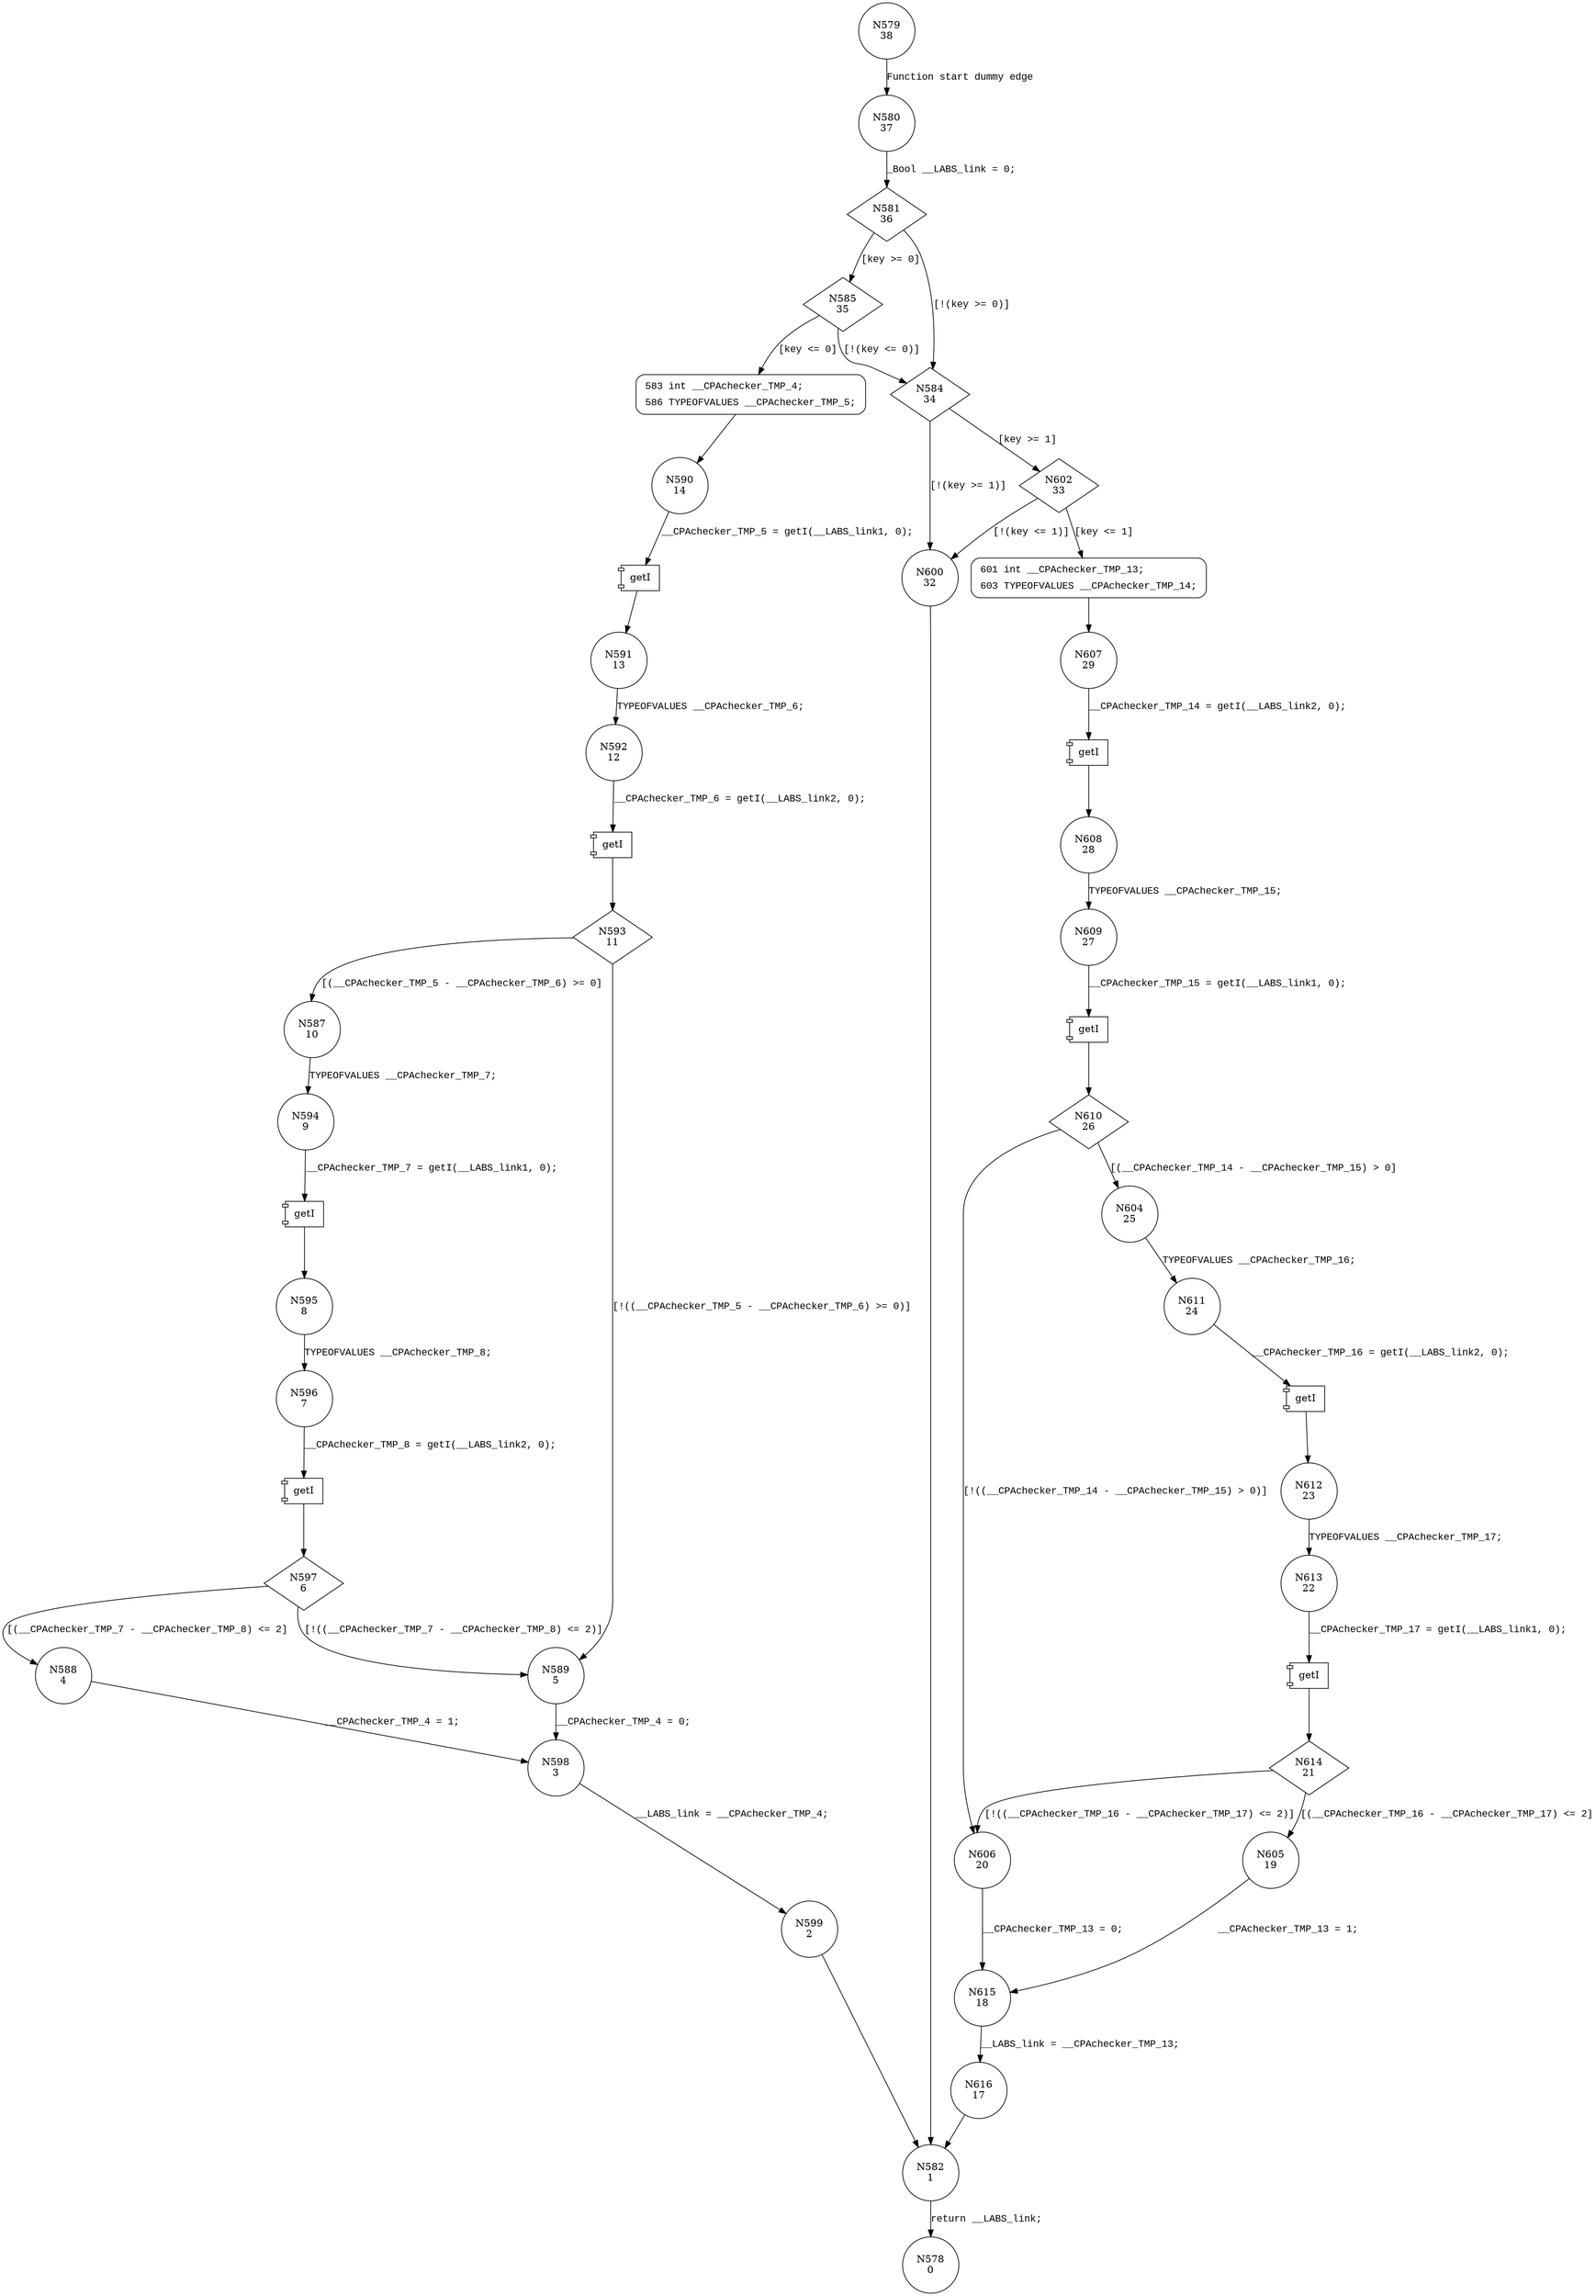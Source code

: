 digraph link {
579 [shape="circle" label="N579\n38"]
580 [shape="circle" label="N580\n37"]
581 [shape="diamond" label="N581\n36"]
585 [shape="diamond" label="N585\n35"]
584 [shape="diamond" label="N584\n34"]
602 [shape="diamond" label="N602\n33"]
600 [shape="circle" label="N600\n32"]
582 [shape="circle" label="N582\n1"]
578 [shape="circle" label="N578\n0"]
601 [shape="circle" label="N601\n31"]
607 [shape="circle" label="N607\n29"]
608 [shape="circle" label="N608\n28"]
609 [shape="circle" label="N609\n27"]
610 [shape="diamond" label="N610\n26"]
604 [shape="circle" label="N604\n25"]
606 [shape="circle" label="N606\n20"]
615 [shape="circle" label="N615\n18"]
616 [shape="circle" label="N616\n17"]
611 [shape="circle" label="N611\n24"]
612 [shape="circle" label="N612\n23"]
613 [shape="circle" label="N613\n22"]
614 [shape="diamond" label="N614\n21"]
605 [shape="circle" label="N605\n19"]
583 [shape="circle" label="N583\n16"]
590 [shape="circle" label="N590\n14"]
591 [shape="circle" label="N591\n13"]
592 [shape="circle" label="N592\n12"]
593 [shape="diamond" label="N593\n11"]
587 [shape="circle" label="N587\n10"]
589 [shape="circle" label="N589\n5"]
598 [shape="circle" label="N598\n3"]
599 [shape="circle" label="N599\n2"]
594 [shape="circle" label="N594\n9"]
595 [shape="circle" label="N595\n8"]
596 [shape="circle" label="N596\n7"]
597 [shape="diamond" label="N597\n6"]
588 [shape="circle" label="N588\n4"]
601 [style="filled,bold" penwidth="1" fillcolor="white" fontname="Courier New" shape="Mrecord" label=<<table border="0" cellborder="0" cellpadding="3" bgcolor="white"><tr><td align="right">601</td><td align="left">int __CPAchecker_TMP_13;</td></tr><tr><td align="right">603</td><td align="left">TYPEOFVALUES __CPAchecker_TMP_14;</td></tr></table>>]
601 -> 607[label=""]
583 [style="filled,bold" penwidth="1" fillcolor="white" fontname="Courier New" shape="Mrecord" label=<<table border="0" cellborder="0" cellpadding="3" bgcolor="white"><tr><td align="right">583</td><td align="left">int __CPAchecker_TMP_4;</td></tr><tr><td align="right">586</td><td align="left">TYPEOFVALUES __CPAchecker_TMP_5;</td></tr></table>>]
583 -> 590[label=""]
579 -> 580 [label="Function start dummy edge" fontname="Courier New"]
581 -> 585 [label="[key >= 0]" fontname="Courier New"]
581 -> 584 [label="[!(key >= 0)]" fontname="Courier New"]
584 -> 602 [label="[key >= 1]" fontname="Courier New"]
584 -> 600 [label="[!(key >= 1)]" fontname="Courier New"]
600 -> 582 [label="" fontname="Courier New"]
582 -> 578 [label="return __LABS_link;" fontname="Courier New"]
602 -> 601 [label="[key <= 1]" fontname="Courier New"]
602 -> 600 [label="[!(key <= 1)]" fontname="Courier New"]
100004 [shape="component" label="getI"]
607 -> 100004 [label="__CPAchecker_TMP_14 = getI(__LABS_link2, 0);" fontname="Courier New"]
100004 -> 608 [label="" fontname="Courier New"]
100005 [shape="component" label="getI"]
609 -> 100005 [label="__CPAchecker_TMP_15 = getI(__LABS_link1, 0);" fontname="Courier New"]
100005 -> 610 [label="" fontname="Courier New"]
610 -> 604 [label="[(__CPAchecker_TMP_14 - __CPAchecker_TMP_15) > 0]" fontname="Courier New"]
610 -> 606 [label="[!((__CPAchecker_TMP_14 - __CPAchecker_TMP_15) > 0)]" fontname="Courier New"]
606 -> 615 [label="__CPAchecker_TMP_13 = 0;" fontname="Courier New"]
615 -> 616 [label="__LABS_link = __CPAchecker_TMP_13;" fontname="Courier New"]
604 -> 611 [label="TYPEOFVALUES __CPAchecker_TMP_16;" fontname="Courier New"]
100006 [shape="component" label="getI"]
611 -> 100006 [label="__CPAchecker_TMP_16 = getI(__LABS_link2, 0);" fontname="Courier New"]
100006 -> 612 [label="" fontname="Courier New"]
100007 [shape="component" label="getI"]
613 -> 100007 [label="__CPAchecker_TMP_17 = getI(__LABS_link1, 0);" fontname="Courier New"]
100007 -> 614 [label="" fontname="Courier New"]
614 -> 605 [label="[(__CPAchecker_TMP_16 - __CPAchecker_TMP_17) <= 2]" fontname="Courier New"]
614 -> 606 [label="[!((__CPAchecker_TMP_16 - __CPAchecker_TMP_17) <= 2)]" fontname="Courier New"]
585 -> 583 [label="[key <= 0]" fontname="Courier New"]
585 -> 584 [label="[!(key <= 0)]" fontname="Courier New"]
100008 [shape="component" label="getI"]
590 -> 100008 [label="__CPAchecker_TMP_5 = getI(__LABS_link1, 0);" fontname="Courier New"]
100008 -> 591 [label="" fontname="Courier New"]
100009 [shape="component" label="getI"]
592 -> 100009 [label="__CPAchecker_TMP_6 = getI(__LABS_link2, 0);" fontname="Courier New"]
100009 -> 593 [label="" fontname="Courier New"]
593 -> 587 [label="[(__CPAchecker_TMP_5 - __CPAchecker_TMP_6) >= 0]" fontname="Courier New"]
593 -> 589 [label="[!((__CPAchecker_TMP_5 - __CPAchecker_TMP_6) >= 0)]" fontname="Courier New"]
589 -> 598 [label="__CPAchecker_TMP_4 = 0;" fontname="Courier New"]
598 -> 599 [label="__LABS_link = __CPAchecker_TMP_4;" fontname="Courier New"]
587 -> 594 [label="TYPEOFVALUES __CPAchecker_TMP_7;" fontname="Courier New"]
100010 [shape="component" label="getI"]
594 -> 100010 [label="__CPAchecker_TMP_7 = getI(__LABS_link1, 0);" fontname="Courier New"]
100010 -> 595 [label="" fontname="Courier New"]
100011 [shape="component" label="getI"]
596 -> 100011 [label="__CPAchecker_TMP_8 = getI(__LABS_link2, 0);" fontname="Courier New"]
100011 -> 597 [label="" fontname="Courier New"]
597 -> 588 [label="[(__CPAchecker_TMP_7 - __CPAchecker_TMP_8) <= 2]" fontname="Courier New"]
597 -> 589 [label="[!((__CPAchecker_TMP_7 - __CPAchecker_TMP_8) <= 2)]" fontname="Courier New"]
580 -> 581 [label="_Bool __LABS_link = 0;" fontname="Courier New"]
608 -> 609 [label="TYPEOFVALUES __CPAchecker_TMP_15;" fontname="Courier New"]
616 -> 582 [label="" fontname="Courier New"]
612 -> 613 [label="TYPEOFVALUES __CPAchecker_TMP_17;" fontname="Courier New"]
605 -> 615 [label="__CPAchecker_TMP_13 = 1;" fontname="Courier New"]
591 -> 592 [label="TYPEOFVALUES __CPAchecker_TMP_6;" fontname="Courier New"]
599 -> 582 [label="" fontname="Courier New"]
595 -> 596 [label="TYPEOFVALUES __CPAchecker_TMP_8;" fontname="Courier New"]
588 -> 598 [label="__CPAchecker_TMP_4 = 1;" fontname="Courier New"]
}